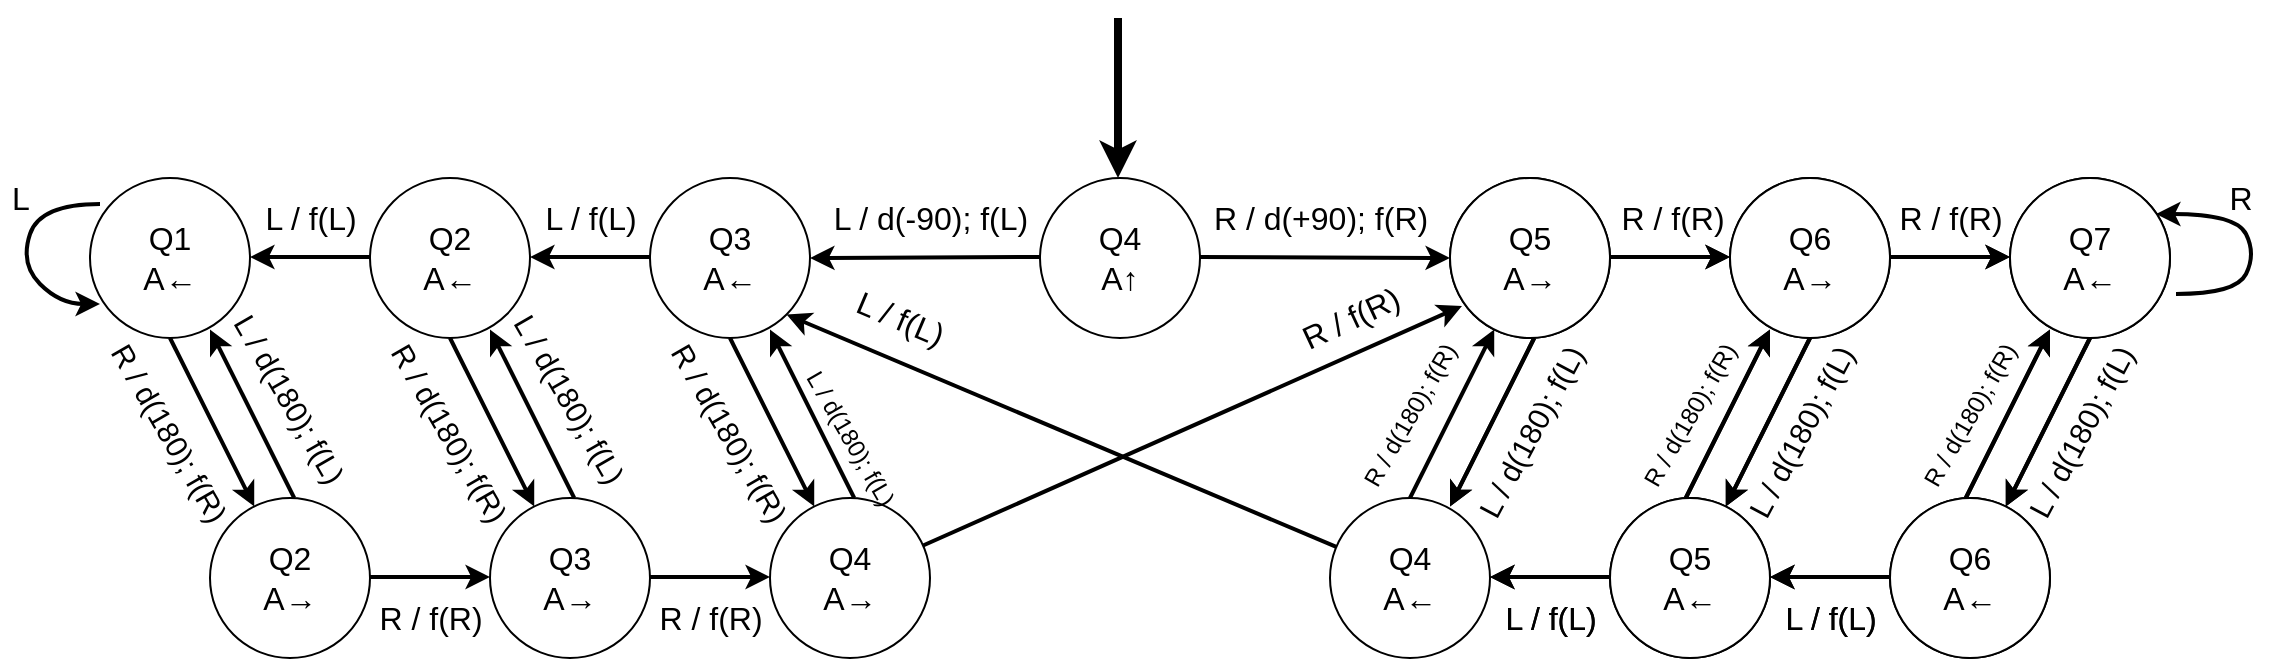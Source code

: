 <mxfile version="15.7.3" type="device"><diagram id="QInbsqpb95taeqvb3R3l" name="Page-1"><mxGraphModel dx="786" dy="813" grid="1" gridSize="10" guides="1" tooltips="1" connect="1" arrows="1" fold="1" page="1" pageScale="1" pageWidth="1169" pageHeight="827" math="0" shadow="0"><root><mxCell id="0"/><mxCell id="1" parent="0"/><mxCell id="zqgx8w9hO-y9v1hBqMmU-1" value="&lt;div style=&quot;font-size: 16px&quot;&gt;&lt;font style=&quot;font-size: 16px&quot;&gt;Q1&lt;/font&gt;&lt;/div&gt;&lt;div style=&quot;font-size: 16px&quot;&gt;&lt;font style=&quot;font-size: 16px&quot;&gt;A←&lt;br&gt;&lt;/font&gt;&lt;/div&gt;" style="ellipse;whiteSpace=wrap;html=1;aspect=fixed;" vertex="1" parent="1"><mxGeometry x="70" y="160" width="80" height="80" as="geometry"/></mxCell><mxCell id="zqgx8w9hO-y9v1hBqMmU-2" value="&lt;div style=&quot;font-size: 16px&quot;&gt;&lt;font style=&quot;font-size: 16px&quot;&gt;Q2&lt;/font&gt;&lt;/div&gt;&lt;div style=&quot;font-size: 16px&quot;&gt;&lt;font style=&quot;font-size: 16px&quot;&gt;A←&lt;br&gt;&lt;/font&gt;&lt;/div&gt;" style="ellipse;whiteSpace=wrap;html=1;aspect=fixed;" vertex="1" parent="1"><mxGeometry x="210" y="160" width="80" height="80" as="geometry"/></mxCell><mxCell id="zqgx8w9hO-y9v1hBqMmU-3" value="&lt;div style=&quot;font-size: 16px&quot;&gt;&lt;font style=&quot;font-size: 16px&quot;&gt;Q3&lt;/font&gt;&lt;/div&gt;&lt;div style=&quot;font-size: 16px&quot;&gt;&lt;font style=&quot;font-size: 16px&quot;&gt;A←&lt;br&gt;&lt;/font&gt;&lt;/div&gt;" style="ellipse;whiteSpace=wrap;html=1;aspect=fixed;" vertex="1" parent="1"><mxGeometry x="350" y="160" width="80" height="80" as="geometry"/></mxCell><mxCell id="zqgx8w9hO-y9v1hBqMmU-4" value="&lt;div style=&quot;font-size: 16px&quot;&gt;&lt;font style=&quot;font-size: 16px&quot;&gt;Q4&lt;/font&gt;&lt;/div&gt;&lt;div style=&quot;font-size: 16px&quot;&gt;&lt;font style=&quot;font-size: 16px&quot;&gt;A&lt;/font&gt;&lt;font style=&quot;font-size: 16px&quot;&gt;↑&lt;/font&gt;&lt;/div&gt;" style="ellipse;whiteSpace=wrap;html=1;aspect=fixed;" vertex="1" parent="1"><mxGeometry x="545" y="160" width="80" height="80" as="geometry"/></mxCell><mxCell id="zqgx8w9hO-y9v1hBqMmU-6" value="&lt;div style=&quot;font-size: 16px&quot;&gt;&lt;font style=&quot;font-size: 16px&quot;&gt;Q7&lt;/font&gt;&lt;/div&gt;&lt;div style=&quot;font-size: 16px&quot;&gt;&lt;font style=&quot;font-size: 16px&quot;&gt;A←&lt;br&gt;&lt;/font&gt;&lt;/div&gt;" style="ellipse;whiteSpace=wrap;html=1;aspect=fixed;" vertex="1" parent="1"><mxGeometry x="1030" y="160" width="80" height="80" as="geometry"/></mxCell><mxCell id="zqgx8w9hO-y9v1hBqMmU-7" value="&lt;div style=&quot;font-size: 16px&quot;&gt;&lt;font style=&quot;font-size: 16px&quot;&gt;Q5&lt;/font&gt;&lt;/div&gt;&lt;div style=&quot;font-size: 16px&quot;&gt;&lt;font style=&quot;font-size: 16px&quot;&gt;A&lt;/font&gt;→&lt;/div&gt;" style="ellipse;whiteSpace=wrap;html=1;aspect=fixed;" vertex="1" parent="1"><mxGeometry x="750" y="160" width="80" height="80" as="geometry"/></mxCell><mxCell id="zqgx8w9hO-y9v1hBqMmU-8" value="&lt;div style=&quot;font-size: 16px&quot;&gt;&lt;font style=&quot;font-size: 16px&quot;&gt;Q6&lt;/font&gt;&lt;/div&gt;&lt;div style=&quot;font-size: 16px&quot;&gt;&lt;font style=&quot;font-size: 16px&quot;&gt;A&lt;/font&gt;&lt;font style=&quot;font-size: 16px&quot;&gt;→&lt;/font&gt;&lt;/div&gt;" style="ellipse;whiteSpace=wrap;html=1;aspect=fixed;" vertex="1" parent="1"><mxGeometry x="890" y="160" width="80" height="80" as="geometry"/></mxCell><mxCell id="zqgx8w9hO-y9v1hBqMmU-11" value="&lt;div style=&quot;font-size: 16px&quot;&gt;&lt;font style=&quot;font-size: 16px&quot;&gt;Q2&lt;/font&gt;&lt;/div&gt;&lt;div style=&quot;font-size: 16px&quot;&gt;&lt;font style=&quot;font-size: 16px&quot;&gt;A&lt;/font&gt;&lt;font style=&quot;font-size: 16px&quot;&gt;→&lt;/font&gt;&lt;/div&gt;" style="ellipse;whiteSpace=wrap;html=1;aspect=fixed;" vertex="1" parent="1"><mxGeometry x="130" y="320" width="80" height="80" as="geometry"/></mxCell><mxCell id="zqgx8w9hO-y9v1hBqMmU-12" value="&lt;div style=&quot;font-size: 16px&quot;&gt;&lt;font style=&quot;font-size: 16px&quot;&gt;Q3&lt;/font&gt;&lt;/div&gt;&lt;div style=&quot;font-size: 16px&quot;&gt;&lt;font style=&quot;font-size: 16px&quot;&gt;A&lt;/font&gt;&lt;font style=&quot;font-size: 16px&quot;&gt;→&lt;/font&gt;&lt;/div&gt;" style="ellipse;whiteSpace=wrap;html=1;aspect=fixed;" vertex="1" parent="1"><mxGeometry x="270" y="320" width="80" height="80" as="geometry"/></mxCell><mxCell id="zqgx8w9hO-y9v1hBqMmU-13" value="&lt;div style=&quot;font-size: 16px&quot;&gt;&lt;font style=&quot;font-size: 16px&quot;&gt;Q4&lt;/font&gt;&lt;/div&gt;&lt;div style=&quot;font-size: 16px&quot;&gt;&lt;font style=&quot;font-size: 16px&quot;&gt;A&lt;/font&gt;&lt;font style=&quot;font-size: 16px&quot;&gt;→&lt;/font&gt;&lt;/div&gt;" style="ellipse;whiteSpace=wrap;html=1;aspect=fixed;" vertex="1" parent="1"><mxGeometry x="410" y="320" width="80" height="80" as="geometry"/></mxCell><mxCell id="zqgx8w9hO-y9v1hBqMmU-14" value="&lt;div style=&quot;font-size: 16px&quot;&gt;&lt;font style=&quot;font-size: 16px&quot;&gt;Q4&lt;/font&gt;&lt;/div&gt;&lt;div style=&quot;font-size: 16px&quot;&gt;&lt;font style=&quot;font-size: 16px&quot;&gt;A&lt;/font&gt;←&lt;/div&gt;" style="ellipse;whiteSpace=wrap;html=1;aspect=fixed;" vertex="1" parent="1"><mxGeometry x="690" y="320" width="80" height="80" as="geometry"/></mxCell><mxCell id="zqgx8w9hO-y9v1hBqMmU-15" value="&lt;div style=&quot;font-size: 16px&quot;&gt;&lt;font style=&quot;font-size: 16px&quot;&gt;Q5&lt;/font&gt;&lt;/div&gt;&lt;div style=&quot;font-size: 16px&quot;&gt;&lt;font style=&quot;font-size: 16px&quot;&gt;A&lt;/font&gt;←&lt;/div&gt;" style="ellipse;whiteSpace=wrap;html=1;aspect=fixed;" vertex="1" parent="1"><mxGeometry x="830" y="320" width="80" height="80" as="geometry"/></mxCell><mxCell id="zqgx8w9hO-y9v1hBqMmU-16" value="&lt;div style=&quot;font-size: 16px&quot;&gt;&lt;font style=&quot;font-size: 16px&quot;&gt;Q6&lt;/font&gt;&lt;/div&gt;&lt;div style=&quot;font-size: 16px&quot;&gt;&lt;font style=&quot;font-size: 16px&quot;&gt;A&lt;/font&gt;←&lt;/div&gt;" style="ellipse;whiteSpace=wrap;html=1;aspect=fixed;" vertex="1" parent="1"><mxGeometry x="970" y="320" width="80" height="80" as="geometry"/></mxCell><mxCell id="zqgx8w9hO-y9v1hBqMmU-18" value="" style="endArrow=classic;html=1;rounded=0;fontSize=16;strokeWidth=4;" edge="1" parent="1"><mxGeometry width="50" height="50" relative="1" as="geometry"><mxPoint x="584" y="80" as="sourcePoint"/><mxPoint x="584" y="160" as="targetPoint"/></mxGeometry></mxCell><mxCell id="zqgx8w9hO-y9v1hBqMmU-19" value="" style="endArrow=classic;html=1;rounded=0;fontSize=16;strokeWidth=2;entryX=0;entryY=0.5;entryDx=0;entryDy=0;" edge="1" parent="1" target="zqgx8w9hO-y9v1hBqMmU-56"><mxGeometry width="50" height="50" relative="1" as="geometry"><mxPoint x="625" y="199.5" as="sourcePoint"/><mxPoint x="685" y="199.5" as="targetPoint"/></mxGeometry></mxCell><mxCell id="zqgx8w9hO-y9v1hBqMmU-20" value="" style="endArrow=classic;html=1;rounded=0;fontSize=16;strokeWidth=2;" edge="1" parent="1"><mxGeometry width="50" height="50" relative="1" as="geometry"><mxPoint x="830" y="199.5" as="sourcePoint"/><mxPoint x="890" y="199.5" as="targetPoint"/></mxGeometry></mxCell><mxCell id="zqgx8w9hO-y9v1hBqMmU-21" value="" style="endArrow=classic;html=1;rounded=0;fontSize=16;strokeWidth=2;" edge="1" parent="1"><mxGeometry width="50" height="50" relative="1" as="geometry"><mxPoint x="970" y="199.5" as="sourcePoint"/><mxPoint x="1030" y="199.5" as="targetPoint"/></mxGeometry></mxCell><mxCell id="zqgx8w9hO-y9v1hBqMmU-22" value="" style="endArrow=classic;html=1;rounded=0;fontSize=16;strokeWidth=2;" edge="1" parent="1"><mxGeometry width="50" height="50" relative="1" as="geometry"><mxPoint x="210" y="359.5" as="sourcePoint"/><mxPoint x="270" y="359.5" as="targetPoint"/></mxGeometry></mxCell><mxCell id="zqgx8w9hO-y9v1hBqMmU-23" value="" style="endArrow=classic;html=1;rounded=0;fontSize=16;strokeWidth=2;" edge="1" parent="1"><mxGeometry width="50" height="50" relative="1" as="geometry"><mxPoint x="350" y="359.5" as="sourcePoint"/><mxPoint x="410" y="359.5" as="targetPoint"/></mxGeometry></mxCell><mxCell id="zqgx8w9hO-y9v1hBqMmU-24" value="" style="endArrow=classic;html=1;rounded=0;fontSize=16;strokeWidth=2;entryX=1;entryY=0.5;entryDx=0;entryDy=0;" edge="1" parent="1" target="zqgx8w9hO-y9v1hBqMmU-3"><mxGeometry width="50" height="50" relative="1" as="geometry"><mxPoint x="545" y="199.5" as="sourcePoint"/><mxPoint x="485" y="199.5" as="targetPoint"/></mxGeometry></mxCell><mxCell id="zqgx8w9hO-y9v1hBqMmU-25" value="" style="endArrow=classic;html=1;rounded=0;fontSize=16;strokeWidth=2;" edge="1" parent="1"><mxGeometry width="50" height="50" relative="1" as="geometry"><mxPoint x="350" y="199.5" as="sourcePoint"/><mxPoint x="290" y="199.5" as="targetPoint"/></mxGeometry></mxCell><mxCell id="zqgx8w9hO-y9v1hBqMmU-26" value="" style="endArrow=classic;html=1;rounded=0;fontSize=16;strokeWidth=2;" edge="1" parent="1"><mxGeometry width="50" height="50" relative="1" as="geometry"><mxPoint x="210" y="199.5" as="sourcePoint"/><mxPoint x="150" y="199.5" as="targetPoint"/></mxGeometry></mxCell><mxCell id="zqgx8w9hO-y9v1hBqMmU-27" value="" style="endArrow=classic;html=1;rounded=0;fontSize=16;strokeWidth=2;" edge="1" parent="1"><mxGeometry width="50" height="50" relative="1" as="geometry"><mxPoint x="970" y="359.5" as="sourcePoint"/><mxPoint x="910" y="359.5" as="targetPoint"/></mxGeometry></mxCell><mxCell id="zqgx8w9hO-y9v1hBqMmU-28" value="" style="endArrow=classic;html=1;rounded=0;fontSize=16;strokeWidth=2;" edge="1" parent="1"><mxGeometry width="50" height="50" relative="1" as="geometry"><mxPoint x="830" y="359.5" as="sourcePoint"/><mxPoint x="770" y="359.5" as="targetPoint"/></mxGeometry></mxCell><mxCell id="zqgx8w9hO-y9v1hBqMmU-29" value="" style="endArrow=classic;html=1;rounded=0;fontSize=16;strokeWidth=2;exitX=0.5;exitY=1;exitDx=0;exitDy=0;" edge="1" parent="1" source="zqgx8w9hO-y9v1hBqMmU-1" target="zqgx8w9hO-y9v1hBqMmU-11"><mxGeometry width="50" height="50" relative="1" as="geometry"><mxPoint x="85" y="270" as="sourcePoint"/><mxPoint x="105" y="320" as="targetPoint"/></mxGeometry></mxCell><mxCell id="zqgx8w9hO-y9v1hBqMmU-30" value="" style="endArrow=classic;html=1;rounded=0;fontSize=16;strokeWidth=2;exitX=0.5;exitY=1;exitDx=0;exitDy=0;" edge="1" parent="1" source="zqgx8w9hO-y9v1hBqMmU-6" target="zqgx8w9hO-y9v1hBqMmU-16"><mxGeometry width="50" height="50" relative="1" as="geometry"><mxPoint x="1125" y="260" as="sourcePoint"/><mxPoint x="1105" y="310" as="targetPoint"/></mxGeometry></mxCell><mxCell id="zqgx8w9hO-y9v1hBqMmU-31" value="" style="endArrow=classic;html=1;rounded=0;fontSize=16;strokeWidth=2;exitX=0.5;exitY=1;exitDx=0;exitDy=0;" edge="1" parent="1" source="zqgx8w9hO-y9v1hBqMmU-2" target="zqgx8w9hO-y9v1hBqMmU-12"><mxGeometry width="50" height="50" relative="1" as="geometry"><mxPoint x="215" y="260" as="sourcePoint"/><mxPoint x="253" y="310" as="targetPoint"/></mxGeometry></mxCell><mxCell id="zqgx8w9hO-y9v1hBqMmU-32" value="" style="endArrow=classic;html=1;rounded=0;fontSize=16;strokeWidth=2;exitX=0.5;exitY=1;exitDx=0;exitDy=0;" edge="1" parent="1" source="zqgx8w9hO-y9v1hBqMmU-3" target="zqgx8w9hO-y9v1hBqMmU-13"><mxGeometry width="50" height="50" relative="1" as="geometry"><mxPoint x="365" y="260" as="sourcePoint"/><mxPoint x="365" y="300" as="targetPoint"/></mxGeometry></mxCell><mxCell id="zqgx8w9hO-y9v1hBqMmU-33" value="" style="endArrow=classic;html=1;rounded=0;fontSize=16;strokeWidth=2;exitX=0.5;exitY=1;exitDx=0;exitDy=0;" edge="1" parent="1" source="zqgx8w9hO-y9v1hBqMmU-8" target="zqgx8w9hO-y9v1hBqMmU-15"><mxGeometry width="50" height="50" relative="1" as="geometry"><mxPoint x="871.72" y="240" as="sourcePoint"/><mxPoint x="930" y="310" as="targetPoint"/></mxGeometry></mxCell><mxCell id="zqgx8w9hO-y9v1hBqMmU-34" value="" style="endArrow=classic;html=1;rounded=0;fontSize=16;strokeWidth=2;exitX=0.5;exitY=1;exitDx=0;exitDy=0;" edge="1" parent="1"><mxGeometry width="50" height="50" relative="1" as="geometry"><mxPoint x="792.11" y="240" as="sourcePoint"/><mxPoint x="749.999" y="324.223" as="targetPoint"/></mxGeometry></mxCell><mxCell id="zqgx8w9hO-y9v1hBqMmU-35" value="" style="endArrow=classic;html=1;rounded=0;fontSize=16;strokeWidth=2;exitX=0.5;exitY=1;exitDx=0;exitDy=0;" edge="1" parent="1"><mxGeometry width="50" height="50" relative="1" as="geometry"><mxPoint x="172.111" y="320.003" as="sourcePoint"/><mxPoint x="130" y="235.78" as="targetPoint"/></mxGeometry></mxCell><mxCell id="zqgx8w9hO-y9v1hBqMmU-36" value="" style="endArrow=classic;html=1;rounded=0;fontSize=16;strokeWidth=2;exitX=0.5;exitY=1;exitDx=0;exitDy=0;" edge="1" parent="1"><mxGeometry width="50" height="50" relative="1" as="geometry"><mxPoint x="312.111" y="320.003" as="sourcePoint"/><mxPoint x="270" y="235.78" as="targetPoint"/></mxGeometry></mxCell><mxCell id="zqgx8w9hO-y9v1hBqMmU-38" value="" style="endArrow=classic;html=1;rounded=0;fontSize=16;strokeWidth=2;exitX=0.5;exitY=1;exitDx=0;exitDy=0;" edge="1" parent="1"><mxGeometry width="50" height="50" relative="1" as="geometry"><mxPoint x="1007.889" y="320.003" as="sourcePoint"/><mxPoint x="1050" y="235.78" as="targetPoint"/></mxGeometry></mxCell><mxCell id="zqgx8w9hO-y9v1hBqMmU-40" value="" style="endArrow=classic;html=1;rounded=0;fontSize=16;strokeWidth=2;exitX=0.5;exitY=1;exitDx=0;exitDy=0;" edge="1" parent="1"><mxGeometry width="50" height="50" relative="1" as="geometry"><mxPoint x="867.889" y="320.003" as="sourcePoint"/><mxPoint x="910" y="235.78" as="targetPoint"/></mxGeometry></mxCell><mxCell id="zqgx8w9hO-y9v1hBqMmU-42" value="" style="endArrow=classic;html=1;rounded=0;fontSize=16;strokeWidth=2;entryX=0.075;entryY=0.8;entryDx=0;entryDy=0;entryPerimeter=0;" edge="1" parent="1" source="zqgx8w9hO-y9v1hBqMmU-13" target="zqgx8w9hO-y9v1hBqMmU-7"><mxGeometry width="50" height="50" relative="1" as="geometry"><mxPoint x="530" y="280" as="sourcePoint"/><mxPoint x="605.111" y="374.223" as="targetPoint"/></mxGeometry></mxCell><mxCell id="zqgx8w9hO-y9v1hBqMmU-43" value="" style="endArrow=classic;html=1;rounded=0;fontSize=16;strokeWidth=2;entryX=1;entryY=1;entryDx=0;entryDy=0;" edge="1" parent="1" source="zqgx8w9hO-y9v1hBqMmU-14" target="zqgx8w9hO-y9v1hBqMmU-3"><mxGeometry width="50" height="50" relative="1" as="geometry"><mxPoint x="547.289" y="346.391" as="sourcePoint"/><mxPoint x="490" y="234" as="targetPoint"/></mxGeometry></mxCell><mxCell id="zqgx8w9hO-y9v1hBqMmU-45" value="L / f(L)" style="text;html=1;align=center;verticalAlign=middle;resizable=0;points=[];autosize=1;strokeColor=none;fillColor=none;fontSize=16;" vertex="1" parent="1"><mxGeometry x="290" y="170" width="60" height="20" as="geometry"/></mxCell><mxCell id="zqgx8w9hO-y9v1hBqMmU-46" value="L / f(L)" style="text;html=1;align=center;verticalAlign=middle;resizable=0;points=[];autosize=1;strokeColor=none;fillColor=none;fontSize=16;" vertex="1" parent="1"><mxGeometry x="150" y="170" width="60" height="20" as="geometry"/></mxCell><mxCell id="zqgx8w9hO-y9v1hBqMmU-47" value="L / f(L)" style="text;html=1;align=center;verticalAlign=middle;resizable=0;points=[];autosize=1;strokeColor=none;fillColor=none;fontSize=16;" vertex="1" parent="1"><mxGeometry x="910" y="370" width="60" height="20" as="geometry"/></mxCell><mxCell id="zqgx8w9hO-y9v1hBqMmU-48" value="L / f(L)" style="text;html=1;align=center;verticalAlign=middle;resizable=0;points=[];autosize=1;strokeColor=none;fillColor=none;fontSize=16;" vertex="1" parent="1"><mxGeometry x="770" y="370" width="60" height="20" as="geometry"/></mxCell><mxCell id="zqgx8w9hO-y9v1hBqMmU-49" value="R / f(R)" style="text;html=1;align=center;verticalAlign=middle;resizable=0;points=[];autosize=1;strokeColor=none;fillColor=none;fontSize=16;" vertex="1" parent="1"><mxGeometry x="205" y="370" width="70" height="20" as="geometry"/></mxCell><mxCell id="zqgx8w9hO-y9v1hBqMmU-50" value="R / f(R)" style="text;html=1;align=center;verticalAlign=middle;resizable=0;points=[];autosize=1;strokeColor=none;fillColor=none;fontSize=16;" vertex="1" parent="1"><mxGeometry x="345" y="370" width="70" height="20" as="geometry"/></mxCell><mxCell id="zqgx8w9hO-y9v1hBqMmU-51" value="R / f(R)" style="text;html=1;align=center;verticalAlign=middle;resizable=0;points=[];autosize=1;strokeColor=none;fillColor=none;fontSize=16;rotation=-25;" vertex="1" parent="1"><mxGeometry x="665" y="220" width="70" height="20" as="geometry"/></mxCell><mxCell id="zqgx8w9hO-y9v1hBqMmU-52" value="L / f(L)" style="text;html=1;align=center;verticalAlign=middle;resizable=0;points=[];autosize=1;strokeColor=none;fillColor=none;fontSize=16;rotation=23;" vertex="1" parent="1"><mxGeometry x="445" y="220" width="60" height="20" as="geometry"/></mxCell><mxCell id="zqgx8w9hO-y9v1hBqMmU-53" value="L / d(-90); f(L)" style="text;html=1;align=center;verticalAlign=middle;resizable=0;points=[];autosize=1;strokeColor=none;fillColor=none;fontSize=16;" vertex="1" parent="1"><mxGeometry x="435" y="170" width="110" height="20" as="geometry"/></mxCell><mxCell id="zqgx8w9hO-y9v1hBqMmU-54" value="R / d(+90); f(R)" style="text;html=1;align=center;verticalAlign=middle;resizable=0;points=[];autosize=1;strokeColor=none;fillColor=none;fontSize=16;" vertex="1" parent="1"><mxGeometry x="625" y="170" width="120" height="20" as="geometry"/></mxCell><mxCell id="zqgx8w9hO-y9v1hBqMmU-55" value="&lt;div style=&quot;font-size: 16px&quot;&gt;&lt;font style=&quot;font-size: 16px&quot;&gt;Q7&lt;/font&gt;&lt;/div&gt;&lt;div style=&quot;font-size: 16px&quot;&gt;&lt;font style=&quot;font-size: 16px&quot;&gt;A←&lt;br&gt;&lt;/font&gt;&lt;/div&gt;" style="ellipse;whiteSpace=wrap;html=1;aspect=fixed;" vertex="1" parent="1"><mxGeometry x="1030" y="160" width="80" height="80" as="geometry"/></mxCell><mxCell id="zqgx8w9hO-y9v1hBqMmU-56" value="&lt;div style=&quot;font-size: 16px&quot;&gt;&lt;font style=&quot;font-size: 16px&quot;&gt;Q5&lt;/font&gt;&lt;/div&gt;&lt;div style=&quot;font-size: 16px&quot;&gt;&lt;font style=&quot;font-size: 16px&quot;&gt;A&lt;/font&gt;→&lt;/div&gt;" style="ellipse;whiteSpace=wrap;html=1;aspect=fixed;" vertex="1" parent="1"><mxGeometry x="750" y="160" width="80" height="80" as="geometry"/></mxCell><mxCell id="zqgx8w9hO-y9v1hBqMmU-57" value="&lt;div style=&quot;font-size: 16px&quot;&gt;&lt;font style=&quot;font-size: 16px&quot;&gt;Q6&lt;/font&gt;&lt;/div&gt;&lt;div style=&quot;font-size: 16px&quot;&gt;&lt;font style=&quot;font-size: 16px&quot;&gt;A&lt;/font&gt;&lt;font style=&quot;font-size: 16px&quot;&gt;→&lt;/font&gt;&lt;/div&gt;" style="ellipse;whiteSpace=wrap;html=1;aspect=fixed;" vertex="1" parent="1"><mxGeometry x="890" y="160" width="80" height="80" as="geometry"/></mxCell><mxCell id="zqgx8w9hO-y9v1hBqMmU-58" value="&lt;div style=&quot;font-size: 16px&quot;&gt;&lt;font style=&quot;font-size: 16px&quot;&gt;Q5&lt;/font&gt;&lt;/div&gt;&lt;div style=&quot;font-size: 16px&quot;&gt;&lt;font style=&quot;font-size: 16px&quot;&gt;A&lt;/font&gt;←&lt;/div&gt;" style="ellipse;whiteSpace=wrap;html=1;aspect=fixed;" vertex="1" parent="1"><mxGeometry x="830" y="320" width="80" height="80" as="geometry"/></mxCell><mxCell id="zqgx8w9hO-y9v1hBqMmU-59" value="&lt;div style=&quot;font-size: 16px&quot;&gt;&lt;font style=&quot;font-size: 16px&quot;&gt;Q6&lt;/font&gt;&lt;/div&gt;&lt;div style=&quot;font-size: 16px&quot;&gt;&lt;font style=&quot;font-size: 16px&quot;&gt;A&lt;/font&gt;←&lt;/div&gt;" style="ellipse;whiteSpace=wrap;html=1;aspect=fixed;" vertex="1" parent="1"><mxGeometry x="970" y="320" width="80" height="80" as="geometry"/></mxCell><mxCell id="zqgx8w9hO-y9v1hBqMmU-60" value="" style="endArrow=classic;html=1;rounded=0;fontSize=16;strokeWidth=2;" edge="1" parent="1"><mxGeometry width="50" height="50" relative="1" as="geometry"><mxPoint x="830" y="199.5" as="sourcePoint"/><mxPoint x="890" y="199.5" as="targetPoint"/></mxGeometry></mxCell><mxCell id="zqgx8w9hO-y9v1hBqMmU-61" value="" style="endArrow=classic;html=1;rounded=0;fontSize=16;strokeWidth=2;" edge="1" parent="1"><mxGeometry width="50" height="50" relative="1" as="geometry"><mxPoint x="970" y="199.5" as="sourcePoint"/><mxPoint x="1030" y="199.5" as="targetPoint"/></mxGeometry></mxCell><mxCell id="zqgx8w9hO-y9v1hBqMmU-62" value="" style="endArrow=classic;html=1;rounded=0;fontSize=16;strokeWidth=2;" edge="1" parent="1"><mxGeometry width="50" height="50" relative="1" as="geometry"><mxPoint x="970" y="359.5" as="sourcePoint"/><mxPoint x="910" y="359.5" as="targetPoint"/></mxGeometry></mxCell><mxCell id="zqgx8w9hO-y9v1hBqMmU-63" value="" style="endArrow=classic;html=1;rounded=0;fontSize=16;strokeWidth=2;" edge="1" parent="1"><mxGeometry width="50" height="50" relative="1" as="geometry"><mxPoint x="830" y="359.5" as="sourcePoint"/><mxPoint x="770" y="359.5" as="targetPoint"/></mxGeometry></mxCell><mxCell id="zqgx8w9hO-y9v1hBqMmU-64" value="" style="endArrow=classic;html=1;rounded=0;fontSize=16;strokeWidth=2;exitX=0.5;exitY=1;exitDx=0;exitDy=0;" edge="1" source="zqgx8w9hO-y9v1hBqMmU-55" target="zqgx8w9hO-y9v1hBqMmU-59" parent="1"><mxGeometry width="50" height="50" relative="1" as="geometry"><mxPoint x="1125" y="260" as="sourcePoint"/><mxPoint x="1105" y="310" as="targetPoint"/></mxGeometry></mxCell><mxCell id="zqgx8w9hO-y9v1hBqMmU-65" value="" style="endArrow=classic;html=1;rounded=0;fontSize=16;strokeWidth=2;exitX=0.5;exitY=1;exitDx=0;exitDy=0;" edge="1" source="zqgx8w9hO-y9v1hBqMmU-57" target="zqgx8w9hO-y9v1hBqMmU-58" parent="1"><mxGeometry width="50" height="50" relative="1" as="geometry"><mxPoint x="871.72" y="240" as="sourcePoint"/><mxPoint x="930" y="310" as="targetPoint"/></mxGeometry></mxCell><mxCell id="zqgx8w9hO-y9v1hBqMmU-66" value="" style="endArrow=classic;html=1;rounded=0;fontSize=16;strokeWidth=2;exitX=0.5;exitY=1;exitDx=0;exitDy=0;" edge="1" parent="1"><mxGeometry width="50" height="50" relative="1" as="geometry"><mxPoint x="792.11" y="240" as="sourcePoint"/><mxPoint x="749.999" y="324.223" as="targetPoint"/></mxGeometry></mxCell><mxCell id="zqgx8w9hO-y9v1hBqMmU-67" value="" style="endArrow=classic;html=1;rounded=0;fontSize=16;strokeWidth=2;exitX=0.5;exitY=1;exitDx=0;exitDy=0;" edge="1" parent="1"><mxGeometry width="50" height="50" relative="1" as="geometry"><mxPoint x="1007.889" y="320.003" as="sourcePoint"/><mxPoint x="1050" y="235.78" as="targetPoint"/></mxGeometry></mxCell><mxCell id="zqgx8w9hO-y9v1hBqMmU-68" value="" style="endArrow=classic;html=1;rounded=0;fontSize=16;strokeWidth=2;exitX=0.5;exitY=1;exitDx=0;exitDy=0;" edge="1" parent="1"><mxGeometry width="50" height="50" relative="1" as="geometry"><mxPoint x="867.889" y="320.003" as="sourcePoint"/><mxPoint x="910" y="235.78" as="targetPoint"/></mxGeometry></mxCell><mxCell id="zqgx8w9hO-y9v1hBqMmU-69" value="L / f(L)" style="text;html=1;align=center;verticalAlign=middle;resizable=0;points=[];autosize=1;strokeColor=none;fillColor=none;fontSize=16;" vertex="1" parent="1"><mxGeometry x="910" y="370" width="60" height="20" as="geometry"/></mxCell><mxCell id="zqgx8w9hO-y9v1hBqMmU-70" value="L / f(L)" style="text;html=1;align=center;verticalAlign=middle;resizable=0;points=[];autosize=1;strokeColor=none;fillColor=none;fontSize=16;" vertex="1" parent="1"><mxGeometry x="770" y="370" width="60" height="20" as="geometry"/></mxCell><mxCell id="zqgx8w9hO-y9v1hBqMmU-71" value="R / f(R)" style="text;html=1;align=center;verticalAlign=middle;resizable=0;points=[];autosize=1;strokeColor=none;fillColor=none;fontSize=16;" vertex="1" parent="1"><mxGeometry x="826" y="170" width="70" height="20" as="geometry"/></mxCell><mxCell id="zqgx8w9hO-y9v1hBqMmU-72" value="R / f(R)" style="text;html=1;align=center;verticalAlign=middle;resizable=0;points=[];autosize=1;strokeColor=none;fillColor=none;fontSize=16;" vertex="1" parent="1"><mxGeometry x="965" y="170" width="70" height="20" as="geometry"/></mxCell><mxCell id="zqgx8w9hO-y9v1hBqMmU-73" value="L / d(180); f(L)" style="text;html=1;align=center;verticalAlign=middle;resizable=0;points=[];autosize=1;strokeColor=none;fillColor=none;fontSize=15;rotation=298;" vertex="1" parent="1"><mxGeometry x="1010" y="277" width="110" height="20" as="geometry"/></mxCell><mxCell id="zqgx8w9hO-y9v1hBqMmU-74" value="L / d(180); f(L)" style="text;html=1;align=center;verticalAlign=middle;resizable=0;points=[];autosize=1;strokeColor=none;fillColor=none;fontSize=15;rotation=298;" vertex="1" parent="1"><mxGeometry x="870" y="277" width="110" height="20" as="geometry"/></mxCell><mxCell id="zqgx8w9hO-y9v1hBqMmU-75" value="L / d(180); f(L)" style="text;html=1;align=center;verticalAlign=middle;resizable=0;points=[];autosize=1;strokeColor=none;fillColor=none;fontSize=15;rotation=298;" vertex="1" parent="1"><mxGeometry x="735" y="277" width="110" height="20" as="geometry"/></mxCell><mxCell id="zqgx8w9hO-y9v1hBqMmU-76" value="L / d(180); f(L)" style="text;html=1;align=center;verticalAlign=middle;resizable=0;points=[];autosize=1;strokeColor=none;fillColor=none;fontSize=15;rotation=60;" vertex="1" parent="1"><mxGeometry x="255" y="260" width="110" height="20" as="geometry"/></mxCell><mxCell id="zqgx8w9hO-y9v1hBqMmU-77" value="L / d(180); f(L)" style="text;html=1;align=center;verticalAlign=middle;resizable=0;points=[];autosize=1;strokeColor=none;fillColor=none;fontSize=15;rotation=60;" vertex="1" parent="1"><mxGeometry x="115" y="260" width="110" height="20" as="geometry"/></mxCell><mxCell id="zqgx8w9hO-y9v1hBqMmU-78" value="R / d(180); f(R)" style="text;html=1;align=center;verticalAlign=middle;resizable=0;points=[];autosize=1;strokeColor=none;fillColor=none;fontSize=15;rotation=60;" vertex="1" parent="1"><mxGeometry x="55" y="277" width="110" height="20" as="geometry"/></mxCell><mxCell id="zqgx8w9hO-y9v1hBqMmU-79" value="R / d(180); f(R)" style="text;html=1;align=center;verticalAlign=middle;resizable=0;points=[];autosize=1;strokeColor=none;fillColor=none;fontSize=15;rotation=60;" vertex="1" parent="1"><mxGeometry x="195" y="277" width="110" height="20" as="geometry"/></mxCell><mxCell id="zqgx8w9hO-y9v1hBqMmU-80" value="R / d(180); f(R)" style="text;html=1;align=center;verticalAlign=middle;resizable=0;points=[];autosize=1;strokeColor=none;fillColor=none;fontSize=15;rotation=60;" vertex="1" parent="1"><mxGeometry x="335" y="277" width="110" height="20" as="geometry"/></mxCell><mxCell id="zqgx8w9hO-y9v1hBqMmU-82" value="" style="endArrow=classic;html=1;rounded=0;fontSize=16;strokeWidth=2;exitX=0.5;exitY=1;exitDx=0;exitDy=0;" edge="1" parent="1"><mxGeometry width="50" height="50" relative="1" as="geometry"><mxPoint x="729.999" y="320.003" as="sourcePoint"/><mxPoint x="772.11" y="235.78" as="targetPoint"/></mxGeometry></mxCell><mxCell id="zqgx8w9hO-y9v1hBqMmU-83" value="" style="endArrow=classic;html=1;rounded=0;fontSize=16;strokeWidth=2;exitX=0.5;exitY=1;exitDx=0;exitDy=0;" edge="1" parent="1"><mxGeometry width="50" height="50" relative="1" as="geometry"><mxPoint x="452.111" y="320.003" as="sourcePoint"/><mxPoint x="410" y="235.78" as="targetPoint"/></mxGeometry></mxCell><mxCell id="zqgx8w9hO-y9v1hBqMmU-84" value="L / d(180); f(L)" style="text;html=1;align=center;verticalAlign=middle;resizable=0;points=[];autosize=1;strokeColor=none;fillColor=none;fontSize=12;rotation=60;" vertex="1" parent="1"><mxGeometry x="405" y="280" width="90" height="20" as="geometry"/></mxCell><mxCell id="zqgx8w9hO-y9v1hBqMmU-85" value="R / d(180); f(R)" style="text;html=1;align=center;verticalAlign=middle;resizable=0;points=[];autosize=1;strokeColor=none;fillColor=none;fontSize=12;rotation=-60;" vertex="1" parent="1"><mxGeometry x="680" y="269" width="100" height="20" as="geometry"/></mxCell><mxCell id="zqgx8w9hO-y9v1hBqMmU-86" value="R / d(180); f(R)" style="text;html=1;align=center;verticalAlign=middle;resizable=0;points=[];autosize=1;strokeColor=none;fillColor=none;fontSize=12;rotation=-60;" vertex="1" parent="1"><mxGeometry x="820" y="269" width="100" height="20" as="geometry"/></mxCell><mxCell id="zqgx8w9hO-y9v1hBqMmU-87" value="R / d(180); f(R)" style="text;html=1;align=center;verticalAlign=middle;resizable=0;points=[];autosize=1;strokeColor=none;fillColor=none;fontSize=12;rotation=-60;" vertex="1" parent="1"><mxGeometry x="960" y="269" width="100" height="20" as="geometry"/></mxCell><mxCell id="zqgx8w9hO-y9v1hBqMmU-89" value="" style="curved=1;endArrow=classic;html=1;rounded=0;fontSize=12;strokeWidth=2;" edge="1" parent="1"><mxGeometry width="50" height="50" relative="1" as="geometry"><mxPoint x="75" y="173" as="sourcePoint"/><mxPoint x="75" y="223" as="targetPoint"/><Array as="points"><mxPoint x="45" y="173"/><mxPoint x="35" y="203"/><mxPoint x="55" y="223"/></Array></mxGeometry></mxCell><mxCell id="zqgx8w9hO-y9v1hBqMmU-90" value="" style="curved=1;endArrow=classic;html=1;rounded=0;fontSize=12;strokeWidth=2;" edge="1" parent="1"><mxGeometry width="50" height="50" relative="1" as="geometry"><mxPoint x="1113" y="218" as="sourcePoint"/><mxPoint x="1103" y="178" as="targetPoint"/><Array as="points"><mxPoint x="1143" y="218"/><mxPoint x="1153" y="198"/><mxPoint x="1143" y="178"/></Array></mxGeometry></mxCell><mxCell id="zqgx8w9hO-y9v1hBqMmU-91" value="R" style="text;html=1;align=center;verticalAlign=middle;resizable=0;points=[];autosize=1;strokeColor=none;fillColor=none;fontSize=16;" vertex="1" parent="1"><mxGeometry x="1130" y="160" width="30" height="20" as="geometry"/></mxCell><mxCell id="zqgx8w9hO-y9v1hBqMmU-92" value="L" style="text;html=1;align=center;verticalAlign=middle;resizable=0;points=[];autosize=1;strokeColor=none;fillColor=none;fontSize=16;" vertex="1" parent="1"><mxGeometry x="25" y="160" width="20" height="20" as="geometry"/></mxCell></root></mxGraphModel></diagram></mxfile>